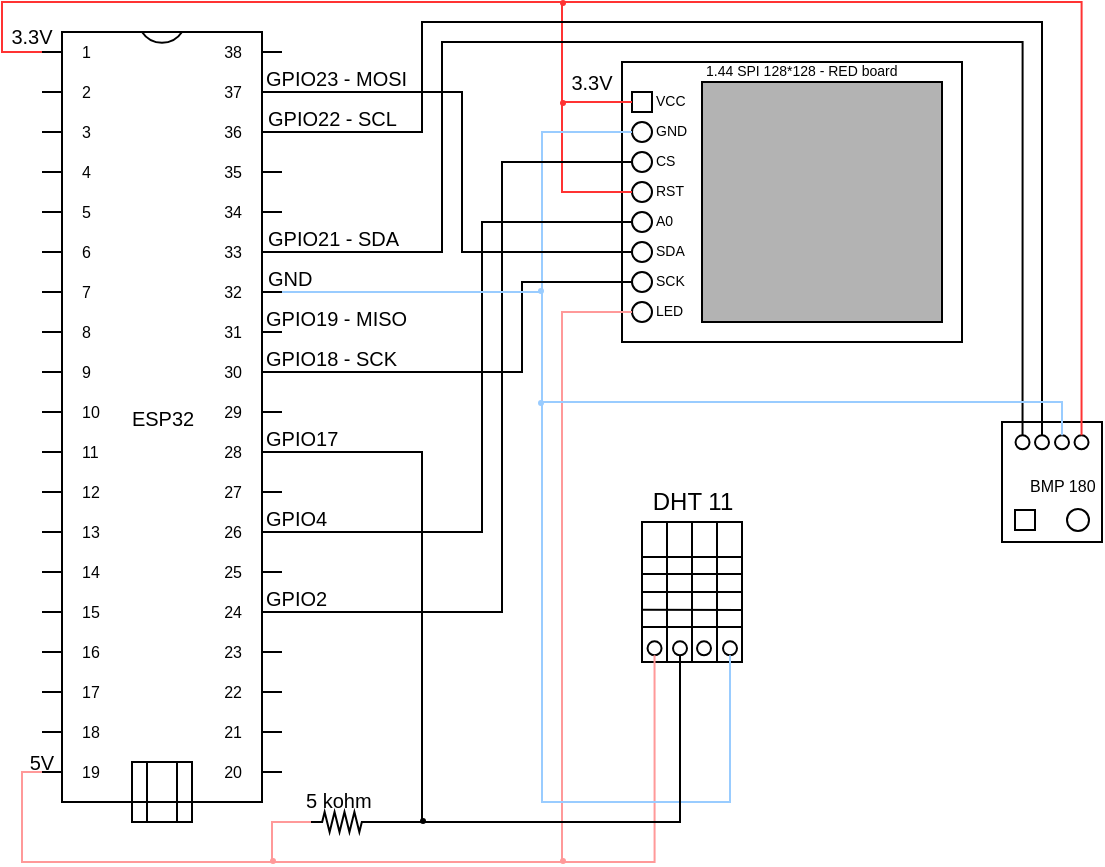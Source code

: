 <mxfile version="10.8.0" type="device"><diagram id="xemCCNrIUmNj-PB_a386" name="Page-1"><mxGraphModel dx="568" dy="349" grid="1" gridSize="10" guides="1" tooltips="1" connect="1" arrows="1" fold="1" page="1" pageScale="1" pageWidth="827" pageHeight="1169" math="0" shadow="0"><root><mxCell id="0"/><mxCell id="1" parent="0"/><mxCell id="ApPZSZe1eoqtvmXxDZPw-3" value="" style="rounded=0;whiteSpace=wrap;html=1;" parent="1" vertex="1"><mxGeometry x="410" y="490" width="50" height="70" as="geometry"/></mxCell><mxCell id="onh9ntv3bFMksyrYc300-25" value="" style="group" parent="1" vertex="1" connectable="0"><mxGeometry x="400" y="260" width="170" height="140" as="geometry"/></mxCell><mxCell id="onh9ntv3bFMksyrYc300-3" value="" style="rounded=0;whiteSpace=wrap;html=1;" parent="onh9ntv3bFMksyrYc300-25" vertex="1"><mxGeometry width="170" height="140" as="geometry"/></mxCell><mxCell id="onh9ntv3bFMksyrYc300-4" value="" style="whiteSpace=wrap;html=1;aspect=fixed;fillColor=#B3B3B3;" parent="onh9ntv3bFMksyrYc300-25" vertex="1"><mxGeometry x="40" y="10" width="120" height="120" as="geometry"/></mxCell><mxCell id="onh9ntv3bFMksyrYc300-6" value="" style="ellipse;whiteSpace=wrap;html=1;aspect=fixed;fillColor=none;" parent="onh9ntv3bFMksyrYc300-25" vertex="1"><mxGeometry x="5" y="30" width="10" height="10" as="geometry"/></mxCell><mxCell id="onh9ntv3bFMksyrYc300-7" value="" style="ellipse;whiteSpace=wrap;html=1;aspect=fixed;fillColor=none;" parent="onh9ntv3bFMksyrYc300-25" vertex="1"><mxGeometry x="5" y="45" width="10" height="10" as="geometry"/></mxCell><mxCell id="onh9ntv3bFMksyrYc300-8" value="" style="ellipse;whiteSpace=wrap;html=1;aspect=fixed;fillColor=none;" parent="onh9ntv3bFMksyrYc300-25" vertex="1"><mxGeometry x="5" y="60" width="10" height="10" as="geometry"/></mxCell><mxCell id="onh9ntv3bFMksyrYc300-9" value="" style="ellipse;whiteSpace=wrap;html=1;aspect=fixed;fillColor=none;" parent="onh9ntv3bFMksyrYc300-25" vertex="1"><mxGeometry x="5" y="75" width="10" height="10" as="geometry"/></mxCell><mxCell id="onh9ntv3bFMksyrYc300-10" value="" style="ellipse;whiteSpace=wrap;html=1;aspect=fixed;fillColor=none;" parent="onh9ntv3bFMksyrYc300-25" vertex="1"><mxGeometry x="5" y="90" width="10" height="10" as="geometry"/></mxCell><mxCell id="onh9ntv3bFMksyrYc300-11" value="" style="ellipse;whiteSpace=wrap;html=1;aspect=fixed;fillColor=none;" parent="onh9ntv3bFMksyrYc300-25" vertex="1"><mxGeometry x="5" y="105" width="10" height="10" as="geometry"/></mxCell><mxCell id="onh9ntv3bFMksyrYc300-12" value="" style="ellipse;whiteSpace=wrap;html=1;aspect=fixed;fillColor=none;" parent="onh9ntv3bFMksyrYc300-25" vertex="1"><mxGeometry x="5" y="120" width="10" height="10" as="geometry"/></mxCell><mxCell id="onh9ntv3bFMksyrYc300-13" value="" style="whiteSpace=wrap;html=1;aspect=fixed;fillColor=none;" parent="onh9ntv3bFMksyrYc300-25" vertex="1"><mxGeometry x="5" y="15" width="10" height="10" as="geometry"/></mxCell><mxCell id="onh9ntv3bFMksyrYc300-15" value="VCC" style="text;html=1;strokeColor=none;fillColor=none;align=left;verticalAlign=middle;whiteSpace=wrap;rounded=0;fontSize=7;" parent="onh9ntv3bFMksyrYc300-25" vertex="1"><mxGeometry x="15" y="15" width="20" height="10" as="geometry"/></mxCell><mxCell id="onh9ntv3bFMksyrYc300-16" value="GND" style="text;html=1;strokeColor=none;fillColor=none;align=left;verticalAlign=middle;whiteSpace=wrap;rounded=0;fontSize=7;" parent="onh9ntv3bFMksyrYc300-25" vertex="1"><mxGeometry x="15" y="30" width="20" height="10" as="geometry"/></mxCell><mxCell id="onh9ntv3bFMksyrYc300-17" value="CS" style="text;html=1;strokeColor=none;fillColor=none;align=left;verticalAlign=middle;whiteSpace=wrap;rounded=0;fontSize=7;" parent="onh9ntv3bFMksyrYc300-25" vertex="1"><mxGeometry x="15" y="45" width="20" height="10" as="geometry"/></mxCell><mxCell id="onh9ntv3bFMksyrYc300-18" value="RST" style="text;html=1;strokeColor=none;fillColor=none;align=left;verticalAlign=middle;whiteSpace=wrap;rounded=0;fontSize=7;" parent="onh9ntv3bFMksyrYc300-25" vertex="1"><mxGeometry x="15" y="60" width="20" height="10" as="geometry"/></mxCell><mxCell id="onh9ntv3bFMksyrYc300-19" value="A0" style="text;html=1;strokeColor=none;fillColor=none;align=left;verticalAlign=middle;whiteSpace=wrap;rounded=0;fontSize=7;" parent="onh9ntv3bFMksyrYc300-25" vertex="1"><mxGeometry x="15" y="75" width="20" height="10" as="geometry"/></mxCell><mxCell id="onh9ntv3bFMksyrYc300-20" value="SDA" style="text;html=1;strokeColor=none;fillColor=none;align=left;verticalAlign=middle;whiteSpace=wrap;rounded=0;fontSize=7;" parent="onh9ntv3bFMksyrYc300-25" vertex="1"><mxGeometry x="15" y="90" width="20" height="10" as="geometry"/></mxCell><mxCell id="onh9ntv3bFMksyrYc300-21" value="SCK" style="text;html=1;strokeColor=none;fillColor=none;align=left;verticalAlign=middle;whiteSpace=wrap;rounded=0;fontSize=7;" parent="onh9ntv3bFMksyrYc300-25" vertex="1"><mxGeometry x="15" y="105" width="20" height="10" as="geometry"/></mxCell><mxCell id="onh9ntv3bFMksyrYc300-22" value="LED" style="text;html=1;strokeColor=none;fillColor=none;align=left;verticalAlign=middle;whiteSpace=wrap;rounded=0;fontSize=7;" parent="onh9ntv3bFMksyrYc300-25" vertex="1"><mxGeometry x="15" y="120" width="20" height="10" as="geometry"/></mxCell><mxCell id="onh9ntv3bFMksyrYc300-23" value="1.44 SPI 128*128 - RED board" style="text;html=1;strokeColor=none;fillColor=none;align=left;verticalAlign=middle;whiteSpace=wrap;rounded=0;fontSize=7;" parent="onh9ntv3bFMksyrYc300-25" vertex="1"><mxGeometry x="40" width="120" height="10" as="geometry"/></mxCell><mxCell id="onh9ntv3bFMksyrYc300-30" value="" style="group" parent="1" vertex="1" connectable="0"><mxGeometry x="110" y="245" width="120" height="395" as="geometry"/></mxCell><mxCell id="onh9ntv3bFMksyrYc300-24" value="ESP32" style="shadow=0;dashed=0;align=center;fillColor=#ffffff;html=1;strokeWidth=1;shape=mxgraph.electrical.logic_gates.dual_inline_ic;labelNames=a,b,c,d,e,f,g,h,i,j,k,l,m,n,o,p,q,r,s,t;fontSize=10;rotation=0;flipV=1;direction=west;flipH=1;" parent="onh9ntv3bFMksyrYc300-30" vertex="1"><mxGeometry width="120" height="385" as="geometry"/></mxCell><mxCell id="onh9ntv3bFMksyrYc300-27" value="" style="rounded=0;whiteSpace=wrap;html=1;fillColor=none;fontSize=10;align=left;" parent="onh9ntv3bFMksyrYc300-30" vertex="1"><mxGeometry x="45" y="365" width="30" height="30" as="geometry"/></mxCell><mxCell id="onh9ntv3bFMksyrYc300-28" value="" style="endArrow=none;html=1;fontSize=10;exitX=0.25;exitY=1;exitDx=0;exitDy=0;entryX=0.25;entryY=0;entryDx=0;entryDy=0;" parent="onh9ntv3bFMksyrYc300-30" source="onh9ntv3bFMksyrYc300-27" target="onh9ntv3bFMksyrYc300-27" edge="1"><mxGeometry width="50" height="50" relative="1" as="geometry"><mxPoint x="-60" y="435" as="sourcePoint"/><mxPoint x="-10" y="385" as="targetPoint"/></mxGeometry></mxCell><mxCell id="onh9ntv3bFMksyrYc300-29" value="" style="endArrow=none;html=1;fontSize=10;exitX=0.75;exitY=1;exitDx=0;exitDy=0;entryX=0.75;entryY=0;entryDx=0;entryDy=0;" parent="onh9ntv3bFMksyrYc300-30" source="onh9ntv3bFMksyrYc300-27" target="onh9ntv3bFMksyrYc300-27" edge="1"><mxGeometry width="50" height="50" relative="1" as="geometry"><mxPoint x="62.379" y="405" as="sourcePoint"/><mxPoint x="62.379" y="375.345" as="targetPoint"/></mxGeometry></mxCell><mxCell id="onh9ntv3bFMksyrYc300-31" style="edgeStyle=orthogonalEdgeStyle;rounded=0;orthogonalLoop=1;jettySize=auto;html=1;exitX=0;exitY=0;exitDx=0;exitDy=10;exitPerimeter=0;entryX=0;entryY=0.5;entryDx=0;entryDy=0;fontSize=10;strokeColor=#FF3333;endArrow=none;endFill=0;" parent="1" source="onh9ntv3bFMksyrYc300-39" target="onh9ntv3bFMksyrYc300-13" edge="1"><mxGeometry relative="1" as="geometry"><Array as="points"><mxPoint x="370" y="280"/></Array></mxGeometry></mxCell><mxCell id="onh9ntv3bFMksyrYc300-32" style="edgeStyle=orthogonalEdgeStyle;rounded=0;orthogonalLoop=1;jettySize=auto;html=1;exitX=0;exitY=0;exitDx=0;exitDy=10;exitPerimeter=0;entryX=0;entryY=0.5;entryDx=0;entryDy=0;fontSize=10;strokeColor=#FF3333;endArrow=none;endFill=0;" parent="1" source="onh9ntv3bFMksyrYc300-24" target="onh9ntv3bFMksyrYc300-8" edge="1"><mxGeometry relative="1" as="geometry"><mxPoint x="129.966" y="305.172" as="sourcePoint"/><mxPoint x="385.138" y="330" as="targetPoint"/><Array as="points"><mxPoint x="90" y="255"/><mxPoint x="90" y="230"/><mxPoint x="370" y="230"/><mxPoint x="370" y="325"/></Array></mxGeometry></mxCell><mxCell id="onh9ntv3bFMksyrYc300-33" style="edgeStyle=orthogonalEdgeStyle;rounded=0;orthogonalLoop=1;jettySize=auto;html=1;exitX=0;exitY=0;exitDx=0;exitDy=370;exitPerimeter=0;entryX=0;entryY=0.5;entryDx=0;entryDy=0;endArrow=none;endFill=0;strokeColor=#FF9999;fontSize=10;" parent="1" source="onh9ntv3bFMksyrYc300-24" target="onh9ntv3bFMksyrYc300-12" edge="1"><mxGeometry relative="1" as="geometry"><Array as="points"><mxPoint x="100" y="615"/><mxPoint x="100" y="660"/><mxPoint x="370" y="660"/><mxPoint x="370" y="385"/></Array></mxGeometry></mxCell><mxCell id="onh9ntv3bFMksyrYc300-34" style="edgeStyle=orthogonalEdgeStyle;rounded=0;orthogonalLoop=1;jettySize=auto;html=1;exitX=1;exitY=0;exitDx=0;exitDy=130;exitPerimeter=0;entryX=0;entryY=0.5;entryDx=0;entryDy=0;endArrow=none;endFill=0;strokeColor=#99CCFF;fontSize=10;" parent="1" source="onh9ntv3bFMksyrYc300-24" target="onh9ntv3bFMksyrYc300-6" edge="1"><mxGeometry relative="1" as="geometry"><Array as="points"><mxPoint x="360" y="375"/><mxPoint x="360" y="295"/></Array></mxGeometry></mxCell><mxCell id="onh9ntv3bFMksyrYc300-35" style="edgeStyle=orthogonalEdgeStyle;rounded=0;orthogonalLoop=1;jettySize=auto;html=1;exitX=1;exitY=0;exitDx=0;exitDy=290;exitPerimeter=0;entryX=0;entryY=0.5;entryDx=0;entryDy=0;endArrow=none;endFill=0;fontSize=10;" parent="1" source="onh9ntv3bFMksyrYc300-24" target="onh9ntv3bFMksyrYc300-7" edge="1"><mxGeometry relative="1" as="geometry"><Array as="points"><mxPoint x="340" y="535"/><mxPoint x="340" y="310"/></Array></mxGeometry></mxCell><mxCell id="onh9ntv3bFMksyrYc300-36" style="edgeStyle=orthogonalEdgeStyle;rounded=0;orthogonalLoop=1;jettySize=auto;html=1;exitX=1;exitY=0;exitDx=0;exitDy=250;exitPerimeter=0;entryX=0;entryY=0.5;entryDx=0;entryDy=0;endArrow=none;endFill=0;fontSize=10;" parent="1" source="onh9ntv3bFMksyrYc300-24" target="onh9ntv3bFMksyrYc300-9" edge="1"><mxGeometry relative="1" as="geometry"><Array as="points"><mxPoint x="330" y="495"/><mxPoint x="330" y="340"/></Array></mxGeometry></mxCell><mxCell id="onh9ntv3bFMksyrYc300-37" style="edgeStyle=orthogonalEdgeStyle;rounded=0;orthogonalLoop=1;jettySize=auto;html=1;exitX=1;exitY=0;exitDx=0;exitDy=30;exitPerimeter=0;entryX=0;entryY=0.5;entryDx=0;entryDy=0;endArrow=none;endFill=0;fontSize=10;" parent="1" source="onh9ntv3bFMksyrYc300-24" target="onh9ntv3bFMksyrYc300-10" edge="1"><mxGeometry relative="1" as="geometry"><Array as="points"><mxPoint x="320" y="275"/><mxPoint x="320" y="355"/></Array></mxGeometry></mxCell><mxCell id="onh9ntv3bFMksyrYc300-38" style="edgeStyle=orthogonalEdgeStyle;rounded=0;orthogonalLoop=1;jettySize=auto;html=1;exitX=1;exitY=0;exitDx=0;exitDy=170;exitPerimeter=0;entryX=0;entryY=0.5;entryDx=0;entryDy=0;endArrow=none;endFill=0;fontSize=10;" parent="1" source="onh9ntv3bFMksyrYc300-24" target="onh9ntv3bFMksyrYc300-11" edge="1"><mxGeometry relative="1" as="geometry"><Array as="points"><mxPoint x="350" y="415"/><mxPoint x="350" y="370"/></Array></mxGeometry></mxCell><mxCell id="onh9ntv3bFMksyrYc300-41" value="5V" style="text;html=1;strokeColor=none;fillColor=none;align=center;verticalAlign=middle;whiteSpace=wrap;rounded=0;fontSize=10;" parent="1" vertex="1"><mxGeometry x="100" y="605" width="20" height="10" as="geometry"/></mxCell><mxCell id="onh9ntv3bFMksyrYc300-39" value="3.3V" style="text;html=1;strokeColor=none;fillColor=none;align=center;verticalAlign=middle;whiteSpace=wrap;rounded=0;fontSize=10;" parent="1" vertex="1"><mxGeometry x="370" y="260" width="30" height="20" as="geometry"/></mxCell><mxCell id="onh9ntv3bFMksyrYc300-42" style="edgeStyle=orthogonalEdgeStyle;rounded=0;orthogonalLoop=1;jettySize=auto;html=1;exitX=0;exitY=0;exitDx=0;exitDy=10;exitPerimeter=0;entryX=0;entryY=0.5;entryDx=0;entryDy=0;fontSize=10;strokeColor=#FF3333;endArrow=none;endFill=0;" parent="1" source="onh9ntv3bFMksyrYc300-24" target="onh9ntv3bFMksyrYc300-13" edge="1"><mxGeometry relative="1" as="geometry"><mxPoint x="149.966" y="255.172" as="sourcePoint"/><mxPoint x="405.138" y="280" as="targetPoint"/><Array as="points"><mxPoint x="90" y="255"/><mxPoint x="90" y="230"/><mxPoint x="370" y="230"/><mxPoint x="370" y="280"/></Array></mxGeometry></mxCell><mxCell id="onh9ntv3bFMksyrYc300-44" value="&lt;span&gt;GPIO23 - MOSI&lt;/span&gt;" style="text;html=1;strokeColor=none;fillColor=none;align=left;verticalAlign=middle;whiteSpace=wrap;rounded=0;fontSize=10;" parent="1" vertex="1"><mxGeometry x="220" y="260" width="80" height="15" as="geometry"/></mxCell><mxCell id="onh9ntv3bFMksyrYc300-45" value="GPIO18 - SCK" style="text;html=1;strokeColor=none;fillColor=none;align=left;verticalAlign=middle;whiteSpace=wrap;rounded=0;fontSize=10;" parent="1" vertex="1"><mxGeometry x="220" y="400" width="70" height="15" as="geometry"/></mxCell><mxCell id="onh9ntv3bFMksyrYc300-46" value="GPIO4" style="text;html=1;strokeColor=none;fillColor=none;align=left;verticalAlign=middle;whiteSpace=wrap;rounded=0;fontSize=10;" parent="1" vertex="1"><mxGeometry x="220" y="480" width="40" height="15" as="geometry"/></mxCell><mxCell id="onh9ntv3bFMksyrYc300-48" value="GPIO2" style="text;html=1;strokeColor=none;fillColor=none;align=left;verticalAlign=middle;whiteSpace=wrap;rounded=0;fontSize=10;" parent="1" vertex="1"><mxGeometry x="220" y="520" width="40" height="15" as="geometry"/></mxCell><mxCell id="p746f_1mNuCFNHCgDGyy-5" value="" style="ellipse;whiteSpace=wrap;html=1;aspect=fixed;fillColor=#99CCFF;strokeColor=none;" parent="1" vertex="1"><mxGeometry x="358" y="373" width="3" height="3" as="geometry"/></mxCell><mxCell id="p746f_1mNuCFNHCgDGyy-6" value="" style="ellipse;whiteSpace=wrap;html=1;aspect=fixed;fillColor=#FF3333;strokeColor=none;" parent="1" vertex="1"><mxGeometry x="369" y="279" width="3" height="3" as="geometry"/></mxCell><mxCell id="p746f_1mNuCFNHCgDGyy-8" value="GPIO19 - MISO" style="text;html=1;strokeColor=none;fillColor=none;align=left;verticalAlign=middle;whiteSpace=wrap;rounded=0;fontSize=10;" parent="1" vertex="1"><mxGeometry x="220" y="380" width="80" height="15" as="geometry"/></mxCell><mxCell id="EgLEiV7MBMN5tCYfGD6S-9" value="" style="group" parent="1" vertex="1" connectable="0"><mxGeometry x="590" y="440" width="50" height="60" as="geometry"/></mxCell><mxCell id="EgLEiV7MBMN5tCYfGD6S-1" value="" style="rounded=0;whiteSpace=wrap;html=1;" parent="EgLEiV7MBMN5tCYfGD6S-9" vertex="1"><mxGeometry width="50" height="60" as="geometry"/></mxCell><mxCell id="EgLEiV7MBMN5tCYfGD6S-2" value="" style="ellipse;whiteSpace=wrap;html=1;aspect=fixed;fontSize=8;" parent="EgLEiV7MBMN5tCYfGD6S-9" vertex="1"><mxGeometry x="32.5" y="43.5" width="11" height="11" as="geometry"/></mxCell><mxCell id="EgLEiV7MBMN5tCYfGD6S-3" value="" style="whiteSpace=wrap;html=1;aspect=fixed;fontSize=8;" parent="EgLEiV7MBMN5tCYfGD6S-9" vertex="1"><mxGeometry x="6.5" y="44" width="10" height="10" as="geometry"/></mxCell><mxCell id="EgLEiV7MBMN5tCYfGD6S-4" value="" style="ellipse;whiteSpace=wrap;html=1;aspect=fixed;fillColor=none;" parent="EgLEiV7MBMN5tCYfGD6S-9" vertex="1"><mxGeometry x="26.5" y="6.667" width="7" height="7" as="geometry"/></mxCell><mxCell id="EgLEiV7MBMN5tCYfGD6S-5" value="" style="ellipse;whiteSpace=wrap;html=1;aspect=fixed;fillColor=none;" parent="EgLEiV7MBMN5tCYfGD6S-9" vertex="1"><mxGeometry x="36.268" y="6.667" width="7" height="7" as="geometry"/></mxCell><mxCell id="EgLEiV7MBMN5tCYfGD6S-6" value="" style="ellipse;whiteSpace=wrap;html=1;aspect=fixed;fillColor=none;flipH=1;flipV=1;" parent="EgLEiV7MBMN5tCYfGD6S-9" vertex="1"><mxGeometry x="6.768" y="6.667" width="7" height="7" as="geometry"/></mxCell><mxCell id="EgLEiV7MBMN5tCYfGD6S-7" value="" style="ellipse;whiteSpace=wrap;html=1;aspect=fixed;fillColor=none;flipH=1;flipV=1;" parent="EgLEiV7MBMN5tCYfGD6S-9" vertex="1"><mxGeometry x="16.5" y="6.667" width="7" height="7" as="geometry"/></mxCell><mxCell id="EgLEiV7MBMN5tCYfGD6S-8" value="BMP 180" style="text;html=1;resizable=0;points=[];autosize=1;align=left;verticalAlign=middle;spacingTop=-4;fontSize=8;" parent="EgLEiV7MBMN5tCYfGD6S-9" vertex="1"><mxGeometry x="11.5" y="29" width="37" height="10" as="geometry"/></mxCell><mxCell id="ApPZSZe1eoqtvmXxDZPw-13" value="" style="ellipse;whiteSpace=wrap;html=1;aspect=fixed;fillColor=none;flipH=1;flipV=1;" parent="EgLEiV7MBMN5tCYfGD6S-9" vertex="1"><mxGeometry x="-177.232" y="109.667" width="7" height="7" as="geometry"/></mxCell><mxCell id="EgLEiV7MBMN5tCYfGD6S-11" style="edgeStyle=orthogonalEdgeStyle;rounded=0;orthogonalLoop=1;jettySize=auto;html=1;exitX=1;exitY=0;exitDx=0;exitDy=110;exitPerimeter=0;entryX=0.5;entryY=0;entryDx=0;entryDy=0;endArrow=none;endFill=0;fontSize=9;" parent="1" source="onh9ntv3bFMksyrYc300-24" target="EgLEiV7MBMN5tCYfGD6S-6" edge="1"><mxGeometry relative="1" as="geometry"><Array as="points"><mxPoint x="310" y="355"/><mxPoint x="310" y="250"/><mxPoint x="600" y="250"/></Array></mxGeometry></mxCell><mxCell id="EgLEiV7MBMN5tCYfGD6S-12" style="edgeStyle=orthogonalEdgeStyle;rounded=0;orthogonalLoop=1;jettySize=auto;html=1;exitX=1;exitY=0;exitDx=0;exitDy=50;exitPerimeter=0;entryX=0.5;entryY=0;entryDx=0;entryDy=0;endArrow=none;endFill=0;fontSize=9;" parent="1" source="onh9ntv3bFMksyrYc300-24" target="EgLEiV7MBMN5tCYfGD6S-7" edge="1"><mxGeometry relative="1" as="geometry"><Array as="points"><mxPoint x="300" y="295"/><mxPoint x="300" y="240"/><mxPoint x="610" y="240"/></Array></mxGeometry></mxCell><mxCell id="EgLEiV7MBMN5tCYfGD6S-13" value="&lt;span&gt;GPIO22 - SCL&lt;/span&gt;" style="text;html=1;strokeColor=none;fillColor=none;align=left;verticalAlign=middle;whiteSpace=wrap;rounded=0;fontSize=10;" parent="1" vertex="1"><mxGeometry x="220.5" y="280.5" width="80" height="15" as="geometry"/></mxCell><mxCell id="EgLEiV7MBMN5tCYfGD6S-14" value="GPIO21 - SDA" style="text;html=1;strokeColor=none;fillColor=none;align=left;verticalAlign=middle;whiteSpace=wrap;rounded=0;fontSize=10;" parent="1" vertex="1"><mxGeometry x="220.5" y="340" width="80" height="15" as="geometry"/></mxCell><mxCell id="EgLEiV7MBMN5tCYfGD6S-15" style="edgeStyle=orthogonalEdgeStyle;rounded=0;orthogonalLoop=1;jettySize=auto;html=1;entryX=0.5;entryY=0;entryDx=0;entryDy=0;fontSize=10;strokeColor=#FF3333;endArrow=none;endFill=0;exitX=0;exitY=0;exitDx=0;exitDy=10;exitPerimeter=0;" parent="1" source="onh9ntv3bFMksyrYc300-24" target="EgLEiV7MBMN5tCYfGD6S-5" edge="1"><mxGeometry relative="1" as="geometry"><mxPoint x="120" y="220" as="sourcePoint"/><mxPoint x="415" y="290" as="targetPoint"/><Array as="points"><mxPoint x="90" y="255"/><mxPoint x="90" y="230"/><mxPoint x="630" y="230"/></Array></mxGeometry></mxCell><mxCell id="EgLEiV7MBMN5tCYfGD6S-16" value="" style="ellipse;whiteSpace=wrap;html=1;aspect=fixed;fillColor=#FF3333;strokeColor=none;" parent="1" vertex="1"><mxGeometry x="369" y="229" width="3" height="3" as="geometry"/></mxCell><mxCell id="ApPZSZe1eoqtvmXxDZPw-5" value="" style="endArrow=none;html=1;rounded=0;entryX=1;entryY=0.25;entryDx=0;entryDy=0;exitX=0;exitY=0.25;exitDx=0;exitDy=0;" parent="1" source="ApPZSZe1eoqtvmXxDZPw-3" target="ApPZSZe1eoqtvmXxDZPw-3" edge="1"><mxGeometry width="50" height="50" relative="1" as="geometry"><mxPoint x="350" y="580" as="sourcePoint"/><mxPoint x="400" y="530" as="targetPoint"/></mxGeometry></mxCell><mxCell id="ApPZSZe1eoqtvmXxDZPw-6" value="" style="endArrow=none;html=1;rounded=0;" parent="1" edge="1"><mxGeometry width="50" height="50" relative="1" as="geometry"><mxPoint x="410" y="516" as="sourcePoint"/><mxPoint x="460" y="516" as="targetPoint"/></mxGeometry></mxCell><mxCell id="ApPZSZe1eoqtvmXxDZPw-7" value="" style="endArrow=none;html=1;rounded=0;entryX=1;entryY=0.25;entryDx=0;entryDy=0;exitX=0;exitY=0.5;exitDx=0;exitDy=0;" parent="1" source="ApPZSZe1eoqtvmXxDZPw-3" edge="1"><mxGeometry width="50" height="50" relative="1" as="geometry"><mxPoint x="414" y="525" as="sourcePoint"/><mxPoint x="460" y="525" as="targetPoint"/></mxGeometry></mxCell><mxCell id="ApPZSZe1eoqtvmXxDZPw-8" value="" style="endArrow=none;html=1;rounded=0;exitX=0.003;exitY=0.626;exitDx=0;exitDy=0;exitPerimeter=0;" parent="1" source="ApPZSZe1eoqtvmXxDZPw-3" edge="1"><mxGeometry width="50" height="50" relative="1" as="geometry"><mxPoint x="414" y="535" as="sourcePoint"/><mxPoint x="460" y="534" as="targetPoint"/></mxGeometry></mxCell><mxCell id="ApPZSZe1eoqtvmXxDZPw-9" value="" style="endArrow=none;html=1;rounded=0;exitX=0;exitY=0.75;exitDx=0;exitDy=0;entryX=1;entryY=0.75;entryDx=0;entryDy=0;" parent="1" source="ApPZSZe1eoqtvmXxDZPw-3" target="ApPZSZe1eoqtvmXxDZPw-3" edge="1"><mxGeometry width="50" height="50" relative="1" as="geometry"><mxPoint x="414" y="545" as="sourcePoint"/><mxPoint x="390" y="520" as="targetPoint"/></mxGeometry></mxCell><mxCell id="ApPZSZe1eoqtvmXxDZPw-10" value="" style="endArrow=none;html=1;rounded=0;entryX=0.5;entryY=0;entryDx=0;entryDy=0;exitX=0.5;exitY=1;exitDx=0;exitDy=0;" parent="1" source="ApPZSZe1eoqtvmXxDZPw-3" target="ApPZSZe1eoqtvmXxDZPw-3" edge="1"><mxGeometry width="50" height="50" relative="1" as="geometry"><mxPoint x="424" y="555" as="sourcePoint"/><mxPoint x="470" y="555" as="targetPoint"/></mxGeometry></mxCell><mxCell id="ApPZSZe1eoqtvmXxDZPw-11" value="" style="endArrow=none;html=1;rounded=0;entryX=0.75;entryY=0;entryDx=0;entryDy=0;exitX=0.75;exitY=1;exitDx=0;exitDy=0;" parent="1" source="ApPZSZe1eoqtvmXxDZPw-3" target="ApPZSZe1eoqtvmXxDZPw-3" edge="1"><mxGeometry width="50" height="50" relative="1" as="geometry"><mxPoint x="447.0" y="570" as="sourcePoint"/><mxPoint x="447.0" y="501" as="targetPoint"/></mxGeometry></mxCell><mxCell id="ApPZSZe1eoqtvmXxDZPw-12" value="" style="endArrow=none;html=1;rounded=0;entryX=0.25;entryY=0;entryDx=0;entryDy=0;exitX=0.25;exitY=1;exitDx=0;exitDy=0;" parent="1" source="ApPZSZe1eoqtvmXxDZPw-3" target="ApPZSZe1eoqtvmXxDZPw-3" edge="1"><mxGeometry width="50" height="50" relative="1" as="geometry"><mxPoint x="458.5" y="570" as="sourcePoint"/><mxPoint x="458.5" y="501" as="targetPoint"/></mxGeometry></mxCell><mxCell id="ApPZSZe1eoqtvmXxDZPw-24" value="" style="ellipse;whiteSpace=wrap;html=1;aspect=fixed;fillColor=none;flipH=1;flipV=1;" parent="1" vertex="1"><mxGeometry x="425.498" y="549.667" width="7" height="7" as="geometry"/></mxCell><mxCell id="ApPZSZe1eoqtvmXxDZPw-25" value="" style="ellipse;whiteSpace=wrap;html=1;aspect=fixed;fillColor=none;flipH=1;flipV=1;" parent="1" vertex="1"><mxGeometry x="437.498" y="549.667" width="7" height="7" as="geometry"/></mxCell><mxCell id="ApPZSZe1eoqtvmXxDZPw-26" value="" style="ellipse;whiteSpace=wrap;html=1;aspect=fixed;fillColor=none;flipH=1;flipV=1;" parent="1" vertex="1"><mxGeometry x="450.498" y="549.667" width="7" height="7" as="geometry"/></mxCell><mxCell id="ApPZSZe1eoqtvmXxDZPw-28" value="DHT 11" style="text;html=1;align=center;verticalAlign=middle;resizable=0;points=[];autosize=1;strokeColor=none;fillColor=none;" parent="1" vertex="1"><mxGeometry x="405" y="470" width="60" height="20" as="geometry"/></mxCell><mxCell id="ApPZSZe1eoqtvmXxDZPw-29" style="edgeStyle=orthogonalEdgeStyle;rounded=0;orthogonalLoop=1;jettySize=auto;html=1;endArrow=none;endFill=0;strokeColor=#FF9999;fontSize=10;entryX=0.5;entryY=1;entryDx=0;entryDy=0;exitX=0;exitY=0;exitDx=0;exitDy=370;exitPerimeter=0;" parent="1" source="onh9ntv3bFMksyrYc300-24" target="ApPZSZe1eoqtvmXxDZPw-13" edge="1"><mxGeometry relative="1" as="geometry"><mxPoint x="70" y="590" as="sourcePoint"/><mxPoint x="580" y="650" as="targetPoint"/><Array as="points"><mxPoint x="100" y="615"/><mxPoint x="100" y="660"/><mxPoint x="416" y="660"/></Array></mxGeometry></mxCell><mxCell id="ApPZSZe1eoqtvmXxDZPw-30" style="edgeStyle=orthogonalEdgeStyle;rounded=0;orthogonalLoop=1;jettySize=auto;html=1;exitX=1;exitY=0;exitDx=0;exitDy=210;exitPerimeter=0;entryX=0.5;entryY=1;entryDx=0;entryDy=0;fontSize=10;endArrow=none;endFill=0;" parent="1" source="onh9ntv3bFMksyrYc300-24" target="ApPZSZe1eoqtvmXxDZPw-24" edge="1"><mxGeometry relative="1" as="geometry"><Array as="points"><mxPoint x="300" y="455"/><mxPoint x="300" y="640"/><mxPoint x="429" y="640"/></Array></mxGeometry></mxCell><mxCell id="ApPZSZe1eoqtvmXxDZPw-31" value="GPIO17" style="text;html=1;strokeColor=none;fillColor=none;align=left;verticalAlign=middle;whiteSpace=wrap;rounded=0;fontSize=10;" parent="1" vertex="1"><mxGeometry x="220" y="440" width="40" height="15" as="geometry"/></mxCell><mxCell id="ApPZSZe1eoqtvmXxDZPw-32" style="edgeStyle=orthogonalEdgeStyle;rounded=0;orthogonalLoop=1;jettySize=auto;html=1;exitX=1;exitY=0;exitDx=0;exitDy=130;exitPerimeter=0;entryX=0.5;entryY=1;entryDx=0;entryDy=0;fontSize=10;endArrow=none;endFill=0;strokeColor=#99CCFF;" parent="1" source="onh9ntv3bFMksyrYc300-24" target="ApPZSZe1eoqtvmXxDZPw-26" edge="1"><mxGeometry relative="1" as="geometry"><Array as="points"><mxPoint x="360" y="375"/><mxPoint x="360" y="630"/><mxPoint x="454" y="630"/></Array></mxGeometry></mxCell><mxCell id="ApPZSZe1eoqtvmXxDZPw-33" value="3.3V" style="text;html=1;strokeColor=none;fillColor=none;align=center;verticalAlign=middle;whiteSpace=wrap;rounded=0;fontSize=10;" parent="1" vertex="1"><mxGeometry x="90" y="237" width="30" height="20" as="geometry"/></mxCell><mxCell id="ApPZSZe1eoqtvmXxDZPw-35" value="GND" style="text;html=1;strokeColor=none;fillColor=none;align=left;verticalAlign=middle;whiteSpace=wrap;rounded=0;fontSize=10;" parent="1" vertex="1"><mxGeometry x="220.5" y="360" width="80" height="15" as="geometry"/></mxCell><mxCell id="HqzaO6pkU_8anlMp_T23-2" style="edgeStyle=orthogonalEdgeStyle;rounded=0;orthogonalLoop=1;jettySize=auto;html=1;exitX=1;exitY=0.5;exitDx=0;exitDy=0;exitPerimeter=0;entryX=0.5;entryY=1;entryDx=0;entryDy=0;fontSize=10;endArrow=none;endFill=0;" parent="1" source="HqzaO6pkU_8anlMp_T23-1" target="ApPZSZe1eoqtvmXxDZPw-24" edge="1"><mxGeometry relative="1" as="geometry"><Array as="points"><mxPoint x="276" y="640"/><mxPoint x="429" y="640"/></Array></mxGeometry></mxCell><mxCell id="HqzaO6pkU_8anlMp_T23-3" style="edgeStyle=orthogonalEdgeStyle;rounded=0;orthogonalLoop=1;jettySize=auto;html=1;exitX=0;exitY=0.5;exitDx=0;exitDy=0;exitPerimeter=0;entryX=0;entryY=0;entryDx=0;entryDy=370;entryPerimeter=0;fontSize=10;endArrow=none;endFill=0;strokeColor=#FF9999;" parent="1" source="HqzaO6pkU_8anlMp_T23-1" target="onh9ntv3bFMksyrYc300-24" edge="1"><mxGeometry relative="1" as="geometry"><Array as="points"><mxPoint x="225" y="640"/><mxPoint x="225" y="660"/><mxPoint x="100" y="660"/><mxPoint x="100" y="615"/></Array></mxGeometry></mxCell><mxCell id="HqzaO6pkU_8anlMp_T23-1" value="" style="pointerEvents=1;verticalLabelPosition=bottom;shadow=0;dashed=0;align=center;html=1;verticalAlign=top;shape=mxgraph.electrical.resistors.resistor_2;" parent="1" vertex="1"><mxGeometry x="244.5" y="635" width="31" height="10" as="geometry"/></mxCell><mxCell id="HqzaO6pkU_8anlMp_T23-4" value="" style="ellipse;whiteSpace=wrap;html=1;aspect=fixed;fillColor=#000000;strokeColor=none;" parent="1" vertex="1"><mxGeometry x="299" y="638" width="3" height="3" as="geometry"/></mxCell><mxCell id="HqzaO6pkU_8anlMp_T23-5" value="" style="ellipse;whiteSpace=wrap;html=1;aspect=fixed;fillColor=#FF9999;strokeColor=none;" parent="1" vertex="1"><mxGeometry x="224" y="658" width="3" height="3" as="geometry"/></mxCell><mxCell id="HqzaO6pkU_8anlMp_T23-6" value="5 kohm" style="text;html=1;strokeColor=none;fillColor=none;align=left;verticalAlign=middle;whiteSpace=wrap;rounded=0;fontSize=10;" parent="1" vertex="1"><mxGeometry x="240" y="621" width="40" height="15" as="geometry"/></mxCell><mxCell id="1S4k6r7CliCMaV6yId7a-1" style="edgeStyle=orthogonalEdgeStyle;rounded=0;orthogonalLoop=1;jettySize=auto;html=1;exitX=1;exitY=0;exitDx=0;exitDy=210;exitPerimeter=0;entryX=0.5;entryY=1;entryDx=0;entryDy=0;fontSize=10;endArrow=none;endFill=0;" edge="1" parent="1" source="onh9ntv3bFMksyrYc300-24" target="ApPZSZe1eoqtvmXxDZPw-24"><mxGeometry relative="1" as="geometry"><Array as="points"><mxPoint x="300" y="455"/><mxPoint x="300" y="640"/><mxPoint x="429" y="640"/></Array><mxPoint x="230.093" y="455.023" as="sourcePoint"/><mxPoint x="428.93" y="556.651" as="targetPoint"/></mxGeometry></mxCell><mxCell id="1S4k6r7CliCMaV6yId7a-2" value="" style="ellipse;whiteSpace=wrap;html=1;aspect=fixed;fillColor=#FF9999;strokeColor=none;" vertex="1" parent="1"><mxGeometry x="369" y="658" width="3" height="3" as="geometry"/></mxCell><mxCell id="1S4k6r7CliCMaV6yId7a-3" style="edgeStyle=orthogonalEdgeStyle;rounded=0;orthogonalLoop=1;jettySize=auto;html=1;exitX=0.5;exitY=0;exitDx=0;exitDy=0;endArrow=none;endFill=0;strokeColor=#99CCFF;fontSize=10;entryX=1;entryY=0;entryDx=0;entryDy=130;entryPerimeter=0;" edge="1" parent="1" source="EgLEiV7MBMN5tCYfGD6S-4" target="onh9ntv3bFMksyrYc300-24"><mxGeometry relative="1" as="geometry"><mxPoint x="439.524" y="440" as="targetPoint"/><Array as="points"><mxPoint x="620" y="430"/><mxPoint x="360" y="430"/><mxPoint x="360" y="375"/></Array></mxGeometry></mxCell><mxCell id="1S4k6r7CliCMaV6yId7a-4" value="" style="ellipse;whiteSpace=wrap;html=1;aspect=fixed;fillColor=#99CCFF;strokeColor=none;" vertex="1" parent="1"><mxGeometry x="358" y="429" width="3" height="3" as="geometry"/></mxCell></root></mxGraphModel></diagram></mxfile>